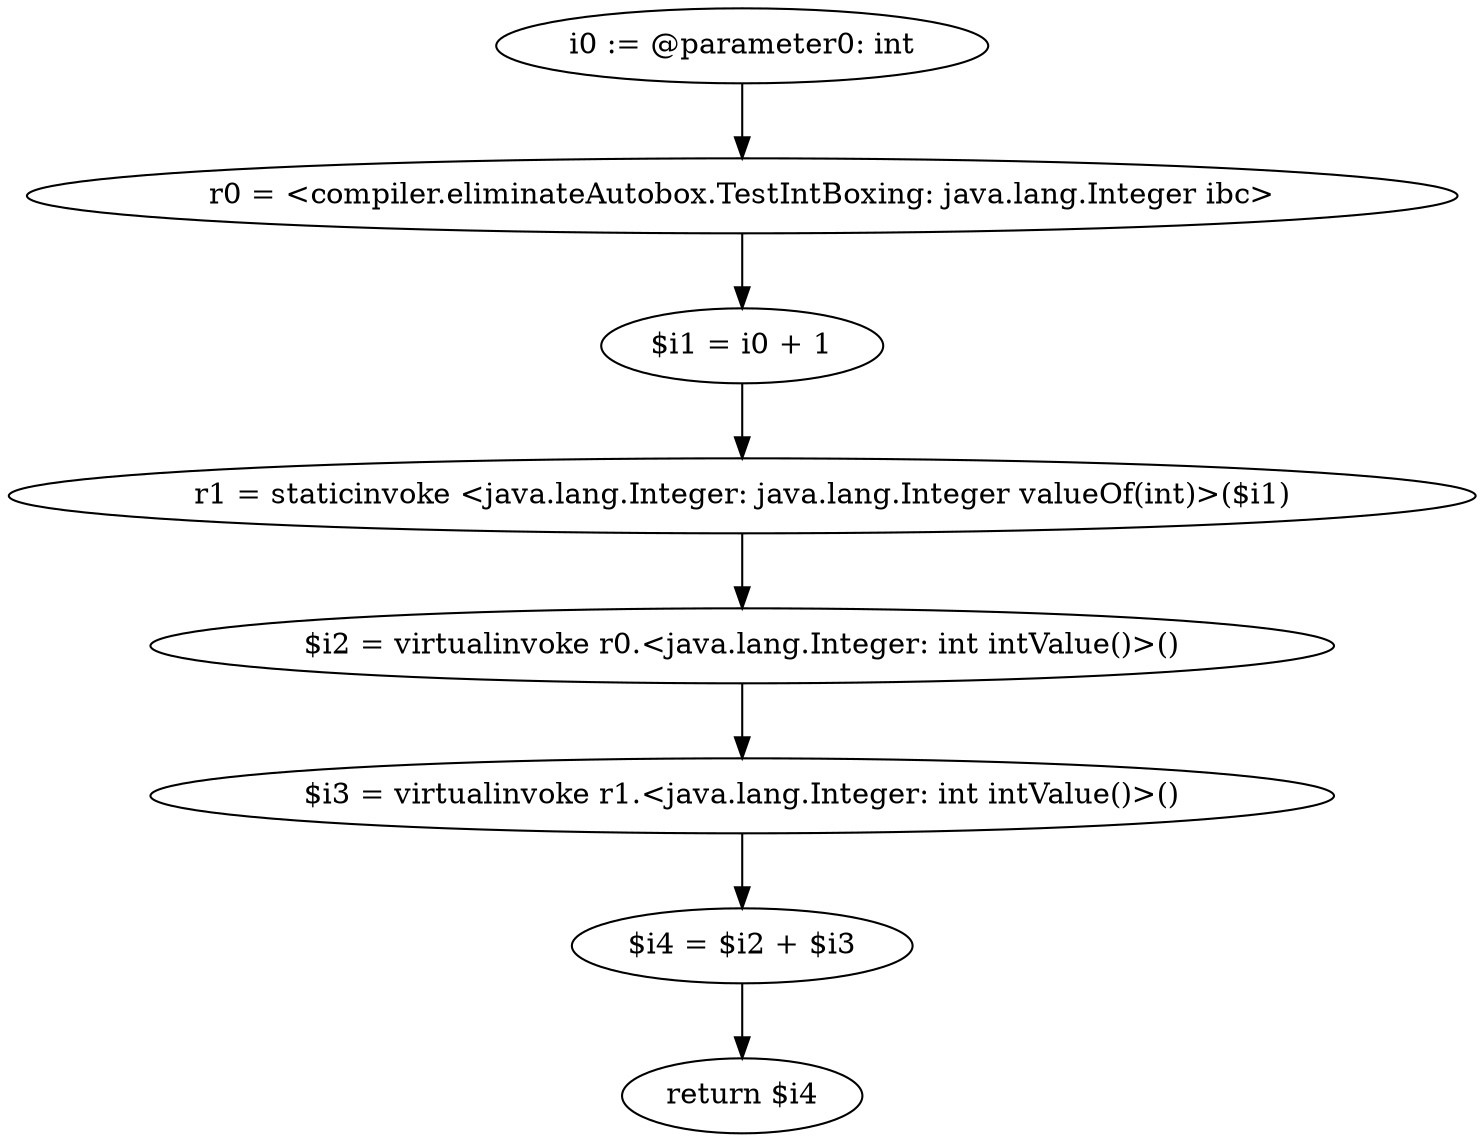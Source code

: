 digraph "unitGraph" {
    "i0 := @parameter0: int"
    "r0 = <compiler.eliminateAutobox.TestIntBoxing: java.lang.Integer ibc>"
    "$i1 = i0 + 1"
    "r1 = staticinvoke <java.lang.Integer: java.lang.Integer valueOf(int)>($i1)"
    "$i2 = virtualinvoke r0.<java.lang.Integer: int intValue()>()"
    "$i3 = virtualinvoke r1.<java.lang.Integer: int intValue()>()"
    "$i4 = $i2 + $i3"
    "return $i4"
    "i0 := @parameter0: int"->"r0 = <compiler.eliminateAutobox.TestIntBoxing: java.lang.Integer ibc>";
    "r0 = <compiler.eliminateAutobox.TestIntBoxing: java.lang.Integer ibc>"->"$i1 = i0 + 1";
    "$i1 = i0 + 1"->"r1 = staticinvoke <java.lang.Integer: java.lang.Integer valueOf(int)>($i1)";
    "r1 = staticinvoke <java.lang.Integer: java.lang.Integer valueOf(int)>($i1)"->"$i2 = virtualinvoke r0.<java.lang.Integer: int intValue()>()";
    "$i2 = virtualinvoke r0.<java.lang.Integer: int intValue()>()"->"$i3 = virtualinvoke r1.<java.lang.Integer: int intValue()>()";
    "$i3 = virtualinvoke r1.<java.lang.Integer: int intValue()>()"->"$i4 = $i2 + $i3";
    "$i4 = $i2 + $i3"->"return $i4";
}
